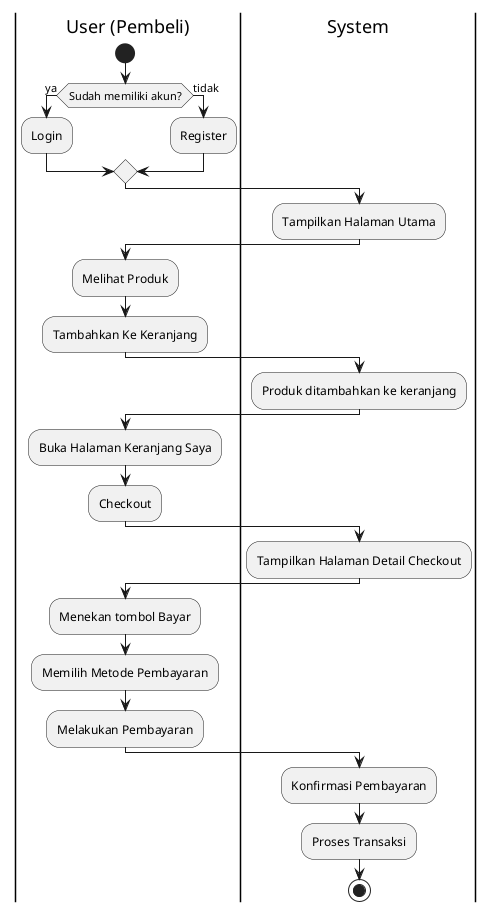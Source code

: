 @startuml 

|User (Pembeli)|
start
if (Sudah memiliki akun?) then (ya)
    :Login;
else (tidak)
    :Register;
endif

|System|
:Tampilkan Halaman Utama;

|User (Pembeli)|
:Melihat Produk;
:Tambahkan Ke Keranjang;

|System|
:Produk ditambahkan ke keranjang;

|User (Pembeli)|
:Buka Halaman Keranjang Saya;
:Checkout;

|System|
:Tampilkan Halaman Detail Checkout;

|User (Pembeli)|
:Menekan tombol Bayar;
:Memilih Metode Pembayaran;
:Melakukan Pembayaran;

|System|
:Konfirmasi Pembayaran;
:Proses Transaksi;

stop




@enduml